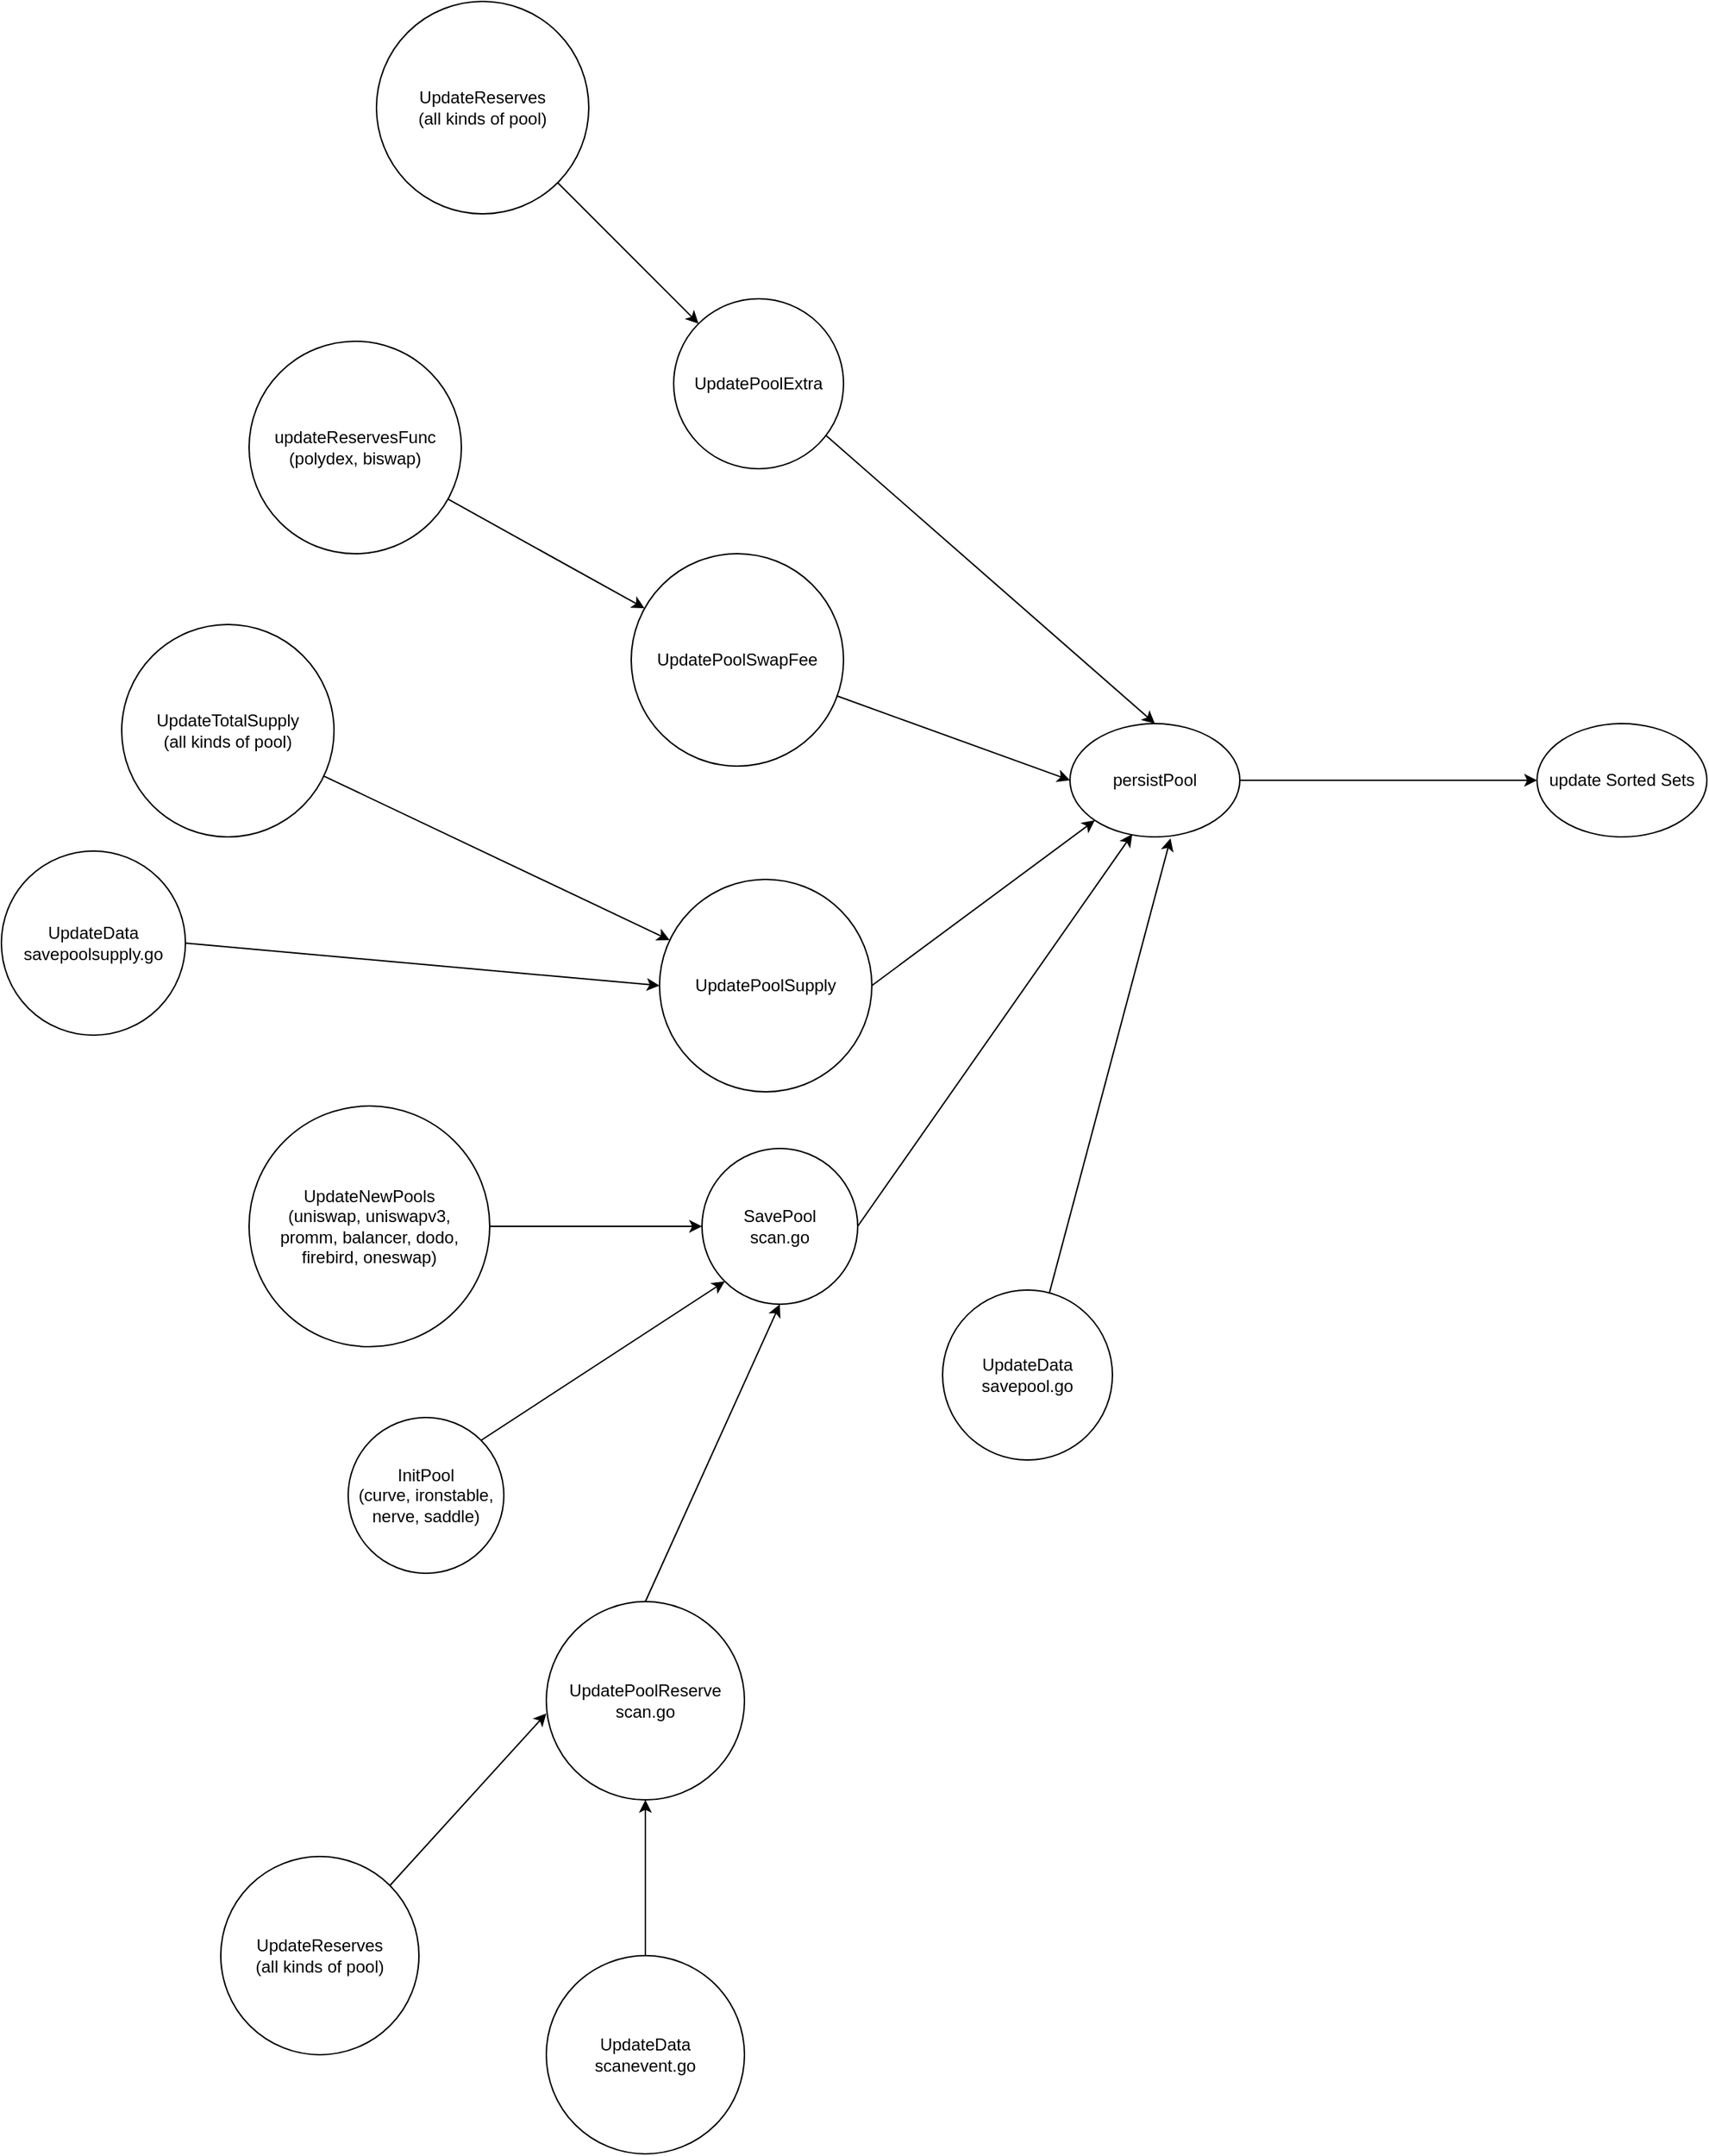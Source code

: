 <mxfile version="18.0.7" type="github">
  <diagram id="Hq1wZTLVjcQGeSuM3O-y" name="Page-1">
    <mxGraphModel dx="2276" dy="1788" grid="1" gridSize="10" guides="1" tooltips="1" connect="1" arrows="1" fold="1" page="1" pageScale="1" pageWidth="850" pageHeight="1100" math="0" shadow="0">
      <root>
        <mxCell id="0" />
        <mxCell id="1" parent="0" />
        <mxCell id="U8virx7y6meJ6mPODNHH-1" value="update Sorted Sets" style="ellipse;whiteSpace=wrap;html=1;" vertex="1" parent="1">
          <mxGeometry x="660" y="350" width="120" height="80" as="geometry" />
        </mxCell>
        <mxCell id="U8virx7y6meJ6mPODNHH-3" style="rounded=0;orthogonalLoop=1;jettySize=auto;html=1;exitX=1;exitY=0.5;exitDx=0;exitDy=0;entryX=0;entryY=0.5;entryDx=0;entryDy=0;" edge="1" parent="1" source="U8virx7y6meJ6mPODNHH-2" target="U8virx7y6meJ6mPODNHH-1">
          <mxGeometry relative="1" as="geometry" />
        </mxCell>
        <mxCell id="U8virx7y6meJ6mPODNHH-2" value="persistPool" style="ellipse;whiteSpace=wrap;html=1;" vertex="1" parent="1">
          <mxGeometry x="330" y="350" width="120" height="80" as="geometry" />
        </mxCell>
        <mxCell id="U8virx7y6meJ6mPODNHH-5" style="rounded=0;orthogonalLoop=1;jettySize=auto;html=1;entryX=0.5;entryY=0;entryDx=0;entryDy=0;exitX=0.892;exitY=0.8;exitDx=0;exitDy=0;exitPerimeter=0;" edge="1" parent="1" source="U8virx7y6meJ6mPODNHH-16" target="U8virx7y6meJ6mPODNHH-2">
          <mxGeometry relative="1" as="geometry">
            <mxPoint x="152.399" y="151.279" as="sourcePoint" />
          </mxGeometry>
        </mxCell>
        <mxCell id="U8virx7y6meJ6mPODNHH-11" style="edgeStyle=none;rounded=0;orthogonalLoop=1;jettySize=auto;html=1;entryX=0;entryY=0.5;entryDx=0;entryDy=0;" edge="1" parent="1" source="U8virx7y6meJ6mPODNHH-6" target="U8virx7y6meJ6mPODNHH-2">
          <mxGeometry relative="1" as="geometry" />
        </mxCell>
        <mxCell id="U8virx7y6meJ6mPODNHH-6" value="UpdatePoolSwapFee" style="ellipse;whiteSpace=wrap;html=1;aspect=fixed;" vertex="1" parent="1">
          <mxGeometry x="20" y="230" width="150" height="150" as="geometry" />
        </mxCell>
        <mxCell id="U8virx7y6meJ6mPODNHH-13" style="edgeStyle=none;rounded=0;orthogonalLoop=1;jettySize=auto;html=1;exitX=1;exitY=0.5;exitDx=0;exitDy=0;entryX=0.367;entryY=0.975;entryDx=0;entryDy=0;entryPerimeter=0;" edge="1" parent="1" source="U8virx7y6meJ6mPODNHH-7" target="U8virx7y6meJ6mPODNHH-2">
          <mxGeometry relative="1" as="geometry" />
        </mxCell>
        <mxCell id="U8virx7y6meJ6mPODNHH-7" value="SavePool&lt;br&gt;scan.go" style="ellipse;whiteSpace=wrap;html=1;aspect=fixed;" vertex="1" parent="1">
          <mxGeometry x="70" y="650" width="110" height="110" as="geometry" />
        </mxCell>
        <mxCell id="U8virx7y6meJ6mPODNHH-15" style="edgeStyle=none;rounded=0;orthogonalLoop=1;jettySize=auto;html=1;entryX=0.592;entryY=1.013;entryDx=0;entryDy=0;entryPerimeter=0;" edge="1" parent="1" source="U8virx7y6meJ6mPODNHH-8" target="U8virx7y6meJ6mPODNHH-2">
          <mxGeometry relative="1" as="geometry" />
        </mxCell>
        <mxCell id="U8virx7y6meJ6mPODNHH-8" value="UpdateData&lt;br&gt;savepool.go" style="ellipse;whiteSpace=wrap;html=1;aspect=fixed;" vertex="1" parent="1">
          <mxGeometry x="240" y="750" width="120" height="120" as="geometry" />
        </mxCell>
        <mxCell id="U8virx7y6meJ6mPODNHH-12" style="edgeStyle=none;rounded=0;orthogonalLoop=1;jettySize=auto;html=1;exitX=1;exitY=0.5;exitDx=0;exitDy=0;entryX=0;entryY=1;entryDx=0;entryDy=0;" edge="1" parent="1" source="U8virx7y6meJ6mPODNHH-10" target="U8virx7y6meJ6mPODNHH-2">
          <mxGeometry relative="1" as="geometry" />
        </mxCell>
        <mxCell id="U8virx7y6meJ6mPODNHH-10" value="UpdatePoolSupply" style="ellipse;whiteSpace=wrap;html=1;aspect=fixed;" vertex="1" parent="1">
          <mxGeometry x="40" y="460" width="150" height="150" as="geometry" />
        </mxCell>
        <mxCell id="U8virx7y6meJ6mPODNHH-16" value="UpdatePoolExtra" style="ellipse;whiteSpace=wrap;html=1;aspect=fixed;" vertex="1" parent="1">
          <mxGeometry x="50" y="50" width="120" height="120" as="geometry" />
        </mxCell>
        <mxCell id="U8virx7y6meJ6mPODNHH-18" style="edgeStyle=none;rounded=0;orthogonalLoop=1;jettySize=auto;html=1;" edge="1" parent="1" source="U8virx7y6meJ6mPODNHH-17" target="U8virx7y6meJ6mPODNHH-7">
          <mxGeometry relative="1" as="geometry" />
        </mxCell>
        <mxCell id="U8virx7y6meJ6mPODNHH-17" value="UpdateNewPools&lt;br&gt;(uniswap, uniswapv3,&lt;br&gt;promm, balancer, dodo, firebird, oneswap)" style="ellipse;whiteSpace=wrap;html=1;aspect=fixed;" vertex="1" parent="1">
          <mxGeometry x="-250" y="620" width="170" height="170" as="geometry" />
        </mxCell>
        <mxCell id="U8virx7y6meJ6mPODNHH-20" style="edgeStyle=none;rounded=0;orthogonalLoop=1;jettySize=auto;html=1;exitX=1;exitY=0;exitDx=0;exitDy=0;entryX=0;entryY=1;entryDx=0;entryDy=0;" edge="1" parent="1" source="U8virx7y6meJ6mPODNHH-19" target="U8virx7y6meJ6mPODNHH-7">
          <mxGeometry relative="1" as="geometry" />
        </mxCell>
        <mxCell id="U8virx7y6meJ6mPODNHH-19" value="InitPool&lt;br&gt;(curve, ironstable, nerve, saddle)" style="ellipse;whiteSpace=wrap;html=1;aspect=fixed;" vertex="1" parent="1">
          <mxGeometry x="-180" y="840" width="110" height="110" as="geometry" />
        </mxCell>
        <mxCell id="U8virx7y6meJ6mPODNHH-22" style="edgeStyle=none;rounded=0;orthogonalLoop=1;jettySize=auto;html=1;exitX=0.5;exitY=0;exitDx=0;exitDy=0;entryX=0.5;entryY=1;entryDx=0;entryDy=0;" edge="1" parent="1" source="U8virx7y6meJ6mPODNHH-21" target="U8virx7y6meJ6mPODNHH-7">
          <mxGeometry relative="1" as="geometry" />
        </mxCell>
        <mxCell id="U8virx7y6meJ6mPODNHH-21" value="UpdatePoolReserve&lt;br&gt;scan.go" style="ellipse;whiteSpace=wrap;html=1;aspect=fixed;" vertex="1" parent="1">
          <mxGeometry x="-40" y="970" width="140" height="140" as="geometry" />
        </mxCell>
        <mxCell id="U8virx7y6meJ6mPODNHH-25" style="edgeStyle=none;rounded=0;orthogonalLoop=1;jettySize=auto;html=1;exitX=1;exitY=0;exitDx=0;exitDy=0;entryX=0;entryY=0.564;entryDx=0;entryDy=0;entryPerimeter=0;" edge="1" parent="1" source="U8virx7y6meJ6mPODNHH-23" target="U8virx7y6meJ6mPODNHH-21">
          <mxGeometry relative="1" as="geometry">
            <mxPoint x="-70" y="1050" as="targetPoint" />
          </mxGeometry>
        </mxCell>
        <mxCell id="U8virx7y6meJ6mPODNHH-23" value="UpdateReserves&lt;br&gt;(all kinds of pool)" style="ellipse;whiteSpace=wrap;html=1;aspect=fixed;" vertex="1" parent="1">
          <mxGeometry x="-270" y="1150" width="140" height="140" as="geometry" />
        </mxCell>
        <mxCell id="U8virx7y6meJ6mPODNHH-26" style="edgeStyle=none;rounded=0;orthogonalLoop=1;jettySize=auto;html=1;exitX=0.5;exitY=0;exitDx=0;exitDy=0;" edge="1" parent="1" source="U8virx7y6meJ6mPODNHH-24" target="U8virx7y6meJ6mPODNHH-21">
          <mxGeometry relative="1" as="geometry" />
        </mxCell>
        <mxCell id="U8virx7y6meJ6mPODNHH-24" value="UpdateData&lt;br&gt;scanevent.go" style="ellipse;whiteSpace=wrap;html=1;aspect=fixed;" vertex="1" parent="1">
          <mxGeometry x="-40" y="1220" width="140" height="140" as="geometry" />
        </mxCell>
        <mxCell id="U8virx7y6meJ6mPODNHH-28" style="edgeStyle=none;rounded=0;orthogonalLoop=1;jettySize=auto;html=1;exitX=1;exitY=0.5;exitDx=0;exitDy=0;entryX=0;entryY=0.5;entryDx=0;entryDy=0;" edge="1" parent="1" source="U8virx7y6meJ6mPODNHH-27" target="U8virx7y6meJ6mPODNHH-10">
          <mxGeometry relative="1" as="geometry" />
        </mxCell>
        <mxCell id="U8virx7y6meJ6mPODNHH-27" value="UpdateData&lt;br&gt;savepoolsupply.go" style="ellipse;whiteSpace=wrap;html=1;aspect=fixed;" vertex="1" parent="1">
          <mxGeometry x="-425" y="440" width="130" height="130" as="geometry" />
        </mxCell>
        <mxCell id="U8virx7y6meJ6mPODNHH-30" style="edgeStyle=none;rounded=0;orthogonalLoop=1;jettySize=auto;html=1;" edge="1" parent="1" source="U8virx7y6meJ6mPODNHH-29" target="U8virx7y6meJ6mPODNHH-10">
          <mxGeometry relative="1" as="geometry" />
        </mxCell>
        <mxCell id="U8virx7y6meJ6mPODNHH-29" value="UpdateTotalSupply&lt;br&gt;(all kinds of pool)" style="ellipse;whiteSpace=wrap;html=1;aspect=fixed;" vertex="1" parent="1">
          <mxGeometry x="-340" y="280" width="150" height="150" as="geometry" />
        </mxCell>
        <mxCell id="U8virx7y6meJ6mPODNHH-32" style="edgeStyle=none;rounded=0;orthogonalLoop=1;jettySize=auto;html=1;" edge="1" parent="1" source="U8virx7y6meJ6mPODNHH-31" target="U8virx7y6meJ6mPODNHH-6">
          <mxGeometry relative="1" as="geometry" />
        </mxCell>
        <mxCell id="U8virx7y6meJ6mPODNHH-31" value="updateReservesFunc&lt;br&gt;(polydex, biswap)" style="ellipse;whiteSpace=wrap;html=1;aspect=fixed;" vertex="1" parent="1">
          <mxGeometry x="-250" y="80" width="150" height="150" as="geometry" />
        </mxCell>
        <mxCell id="U8virx7y6meJ6mPODNHH-34" style="edgeStyle=none;rounded=0;orthogonalLoop=1;jettySize=auto;html=1;exitX=1;exitY=1;exitDx=0;exitDy=0;" edge="1" parent="1" source="U8virx7y6meJ6mPODNHH-33" target="U8virx7y6meJ6mPODNHH-16">
          <mxGeometry relative="1" as="geometry" />
        </mxCell>
        <mxCell id="U8virx7y6meJ6mPODNHH-33" value="UpdateReserves&lt;br&gt;(all kinds of pool)" style="ellipse;whiteSpace=wrap;html=1;aspect=fixed;" vertex="1" parent="1">
          <mxGeometry x="-160" y="-160" width="150" height="150" as="geometry" />
        </mxCell>
      </root>
    </mxGraphModel>
  </diagram>
</mxfile>
